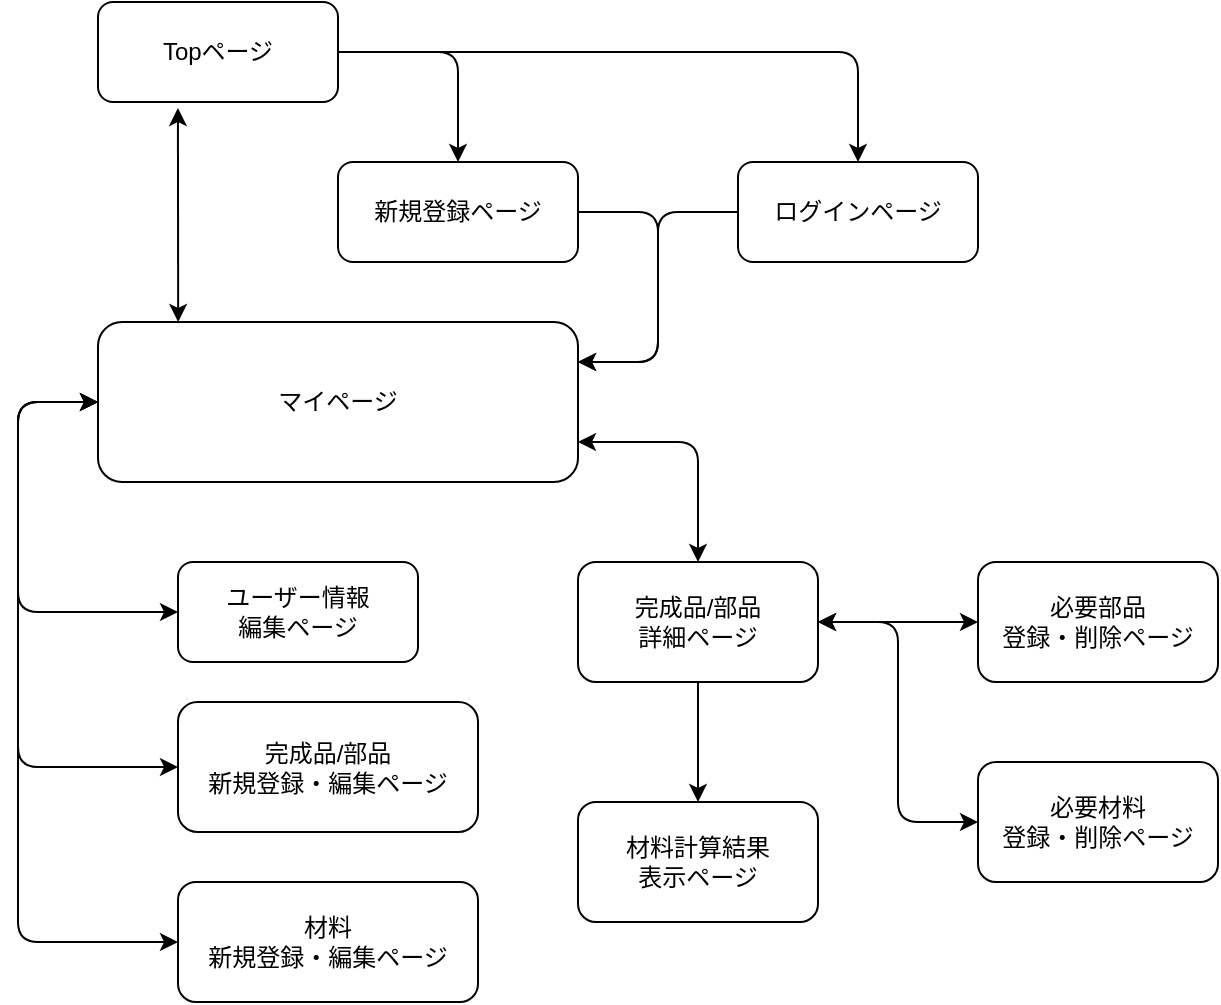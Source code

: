 <mxfile>
    <diagram id="jDzvBiFKZcBV6rKtBFfh" name="ページ1">
        <mxGraphModel dx="650" dy="647" grid="1" gridSize="10" guides="1" tooltips="1" connect="1" arrows="1" fold="1" page="1" pageScale="1" pageWidth="827" pageHeight="1169" math="0" shadow="0">
            <root>
                <mxCell id="0"/>
                <mxCell id="1" parent="0"/>
                <mxCell id="12" value="マイページ" style="rounded=1;whiteSpace=wrap;html=1;" parent="1" vertex="1">
                    <mxGeometry x="80" y="200" width="240" height="80" as="geometry"/>
                </mxCell>
                <mxCell id="13" value="新規登録ページ" style="rounded=1;whiteSpace=wrap;html=1;" parent="1" vertex="1">
                    <mxGeometry x="200" y="120" width="120" height="50" as="geometry"/>
                </mxCell>
                <mxCell id="14" value="ログインページ" style="rounded=1;whiteSpace=wrap;html=1;" parent="1" vertex="1">
                    <mxGeometry x="400" y="120" width="120" height="50" as="geometry"/>
                </mxCell>
                <mxCell id="15" value="Topページ" style="rounded=1;whiteSpace=wrap;html=1;" parent="1" vertex="1">
                    <mxGeometry x="80" y="40" width="120" height="50" as="geometry"/>
                </mxCell>
                <mxCell id="16" value="" style="endArrow=classic;startArrow=classic;html=1;exitX=0.167;exitY=0;exitDx=0;exitDy=0;exitPerimeter=0;entryX=0.333;entryY=1.06;entryDx=0;entryDy=0;entryPerimeter=0;" parent="1" source="12" target="15" edge="1">
                    <mxGeometry width="50" height="50" relative="1" as="geometry">
                        <mxPoint x="300" y="380" as="sourcePoint"/>
                        <mxPoint x="120" y="100" as="targetPoint"/>
                    </mxGeometry>
                </mxCell>
                <mxCell id="17" value="" style="endArrow=classic;html=1;exitX=1;exitY=0.5;exitDx=0;exitDy=0;entryX=0.5;entryY=0;entryDx=0;entryDy=0;edgeStyle=orthogonalEdgeStyle;" parent="1" source="15" target="13" edge="1">
                    <mxGeometry width="50" height="50" relative="1" as="geometry">
                        <mxPoint x="300" y="380" as="sourcePoint"/>
                        <mxPoint x="350" y="330" as="targetPoint"/>
                    </mxGeometry>
                </mxCell>
                <mxCell id="18" value="" style="endArrow=classic;html=1;exitX=1;exitY=0.5;exitDx=0;exitDy=0;entryX=0.5;entryY=0;entryDx=0;entryDy=0;edgeStyle=orthogonalEdgeStyle;" parent="1" source="15" target="14" edge="1">
                    <mxGeometry width="50" height="50" relative="1" as="geometry">
                        <mxPoint x="300" y="380" as="sourcePoint"/>
                        <mxPoint x="350" y="330" as="targetPoint"/>
                    </mxGeometry>
                </mxCell>
                <mxCell id="19" value="" style="endArrow=classic;html=1;exitX=1;exitY=0.5;exitDx=0;exitDy=0;entryX=1;entryY=0.25;entryDx=0;entryDy=0;edgeStyle=orthogonalEdgeStyle;" parent="1" source="13" target="12" edge="1">
                    <mxGeometry width="50" height="50" relative="1" as="geometry">
                        <mxPoint x="300" y="380" as="sourcePoint"/>
                        <mxPoint x="350" y="330" as="targetPoint"/>
                        <Array as="points">
                            <mxPoint x="360" y="145"/>
                            <mxPoint x="360" y="220"/>
                        </Array>
                    </mxGeometry>
                </mxCell>
                <mxCell id="20" value="" style="endArrow=classic;html=1;exitX=0;exitY=0.5;exitDx=0;exitDy=0;entryX=1;entryY=0.25;entryDx=0;entryDy=0;edgeStyle=orthogonalEdgeStyle;" parent="1" source="14" target="12" edge="1">
                    <mxGeometry width="50" height="50" relative="1" as="geometry">
                        <mxPoint x="300" y="380" as="sourcePoint"/>
                        <mxPoint x="350" y="330" as="targetPoint"/>
                    </mxGeometry>
                </mxCell>
                <mxCell id="21" value="ユーザー情報&lt;br&gt;編集ページ" style="rounded=1;whiteSpace=wrap;html=1;" parent="1" vertex="1">
                    <mxGeometry x="120" y="320" width="120" height="50" as="geometry"/>
                </mxCell>
                <mxCell id="22" value="" style="endArrow=classic;startArrow=classic;html=1;entryX=0;entryY=0.5;entryDx=0;entryDy=0;edgeStyle=orthogonalEdgeStyle;" parent="1" target="21" edge="1">
                    <mxGeometry width="50" height="50" relative="1" as="geometry">
                        <mxPoint x="80" y="240" as="sourcePoint"/>
                        <mxPoint x="350" y="320" as="targetPoint"/>
                        <Array as="points">
                            <mxPoint x="40" y="240"/>
                            <mxPoint x="40" y="345"/>
                        </Array>
                    </mxGeometry>
                </mxCell>
                <mxCell id="23" value="完成品/部品&lt;br&gt;新規登録・編集ページ" style="rounded=1;whiteSpace=wrap;html=1;" parent="1" vertex="1">
                    <mxGeometry x="120" y="390" width="150" height="65" as="geometry"/>
                </mxCell>
                <mxCell id="24" value="材料&lt;br&gt;新規登録・編集ページ" style="rounded=1;whiteSpace=wrap;html=1;" parent="1" vertex="1">
                    <mxGeometry x="120" y="480" width="150" height="60" as="geometry"/>
                </mxCell>
                <mxCell id="29" value="" style="endArrow=classic;startArrow=classic;html=1;entryX=0;entryY=0.5;entryDx=0;entryDy=0;edgeStyle=orthogonalEdgeStyle;exitX=0;exitY=0.5;exitDx=0;exitDy=0;" parent="1" source="12" target="24" edge="1">
                    <mxGeometry width="50" height="50" relative="1" as="geometry">
                        <mxPoint x="80" y="240" as="sourcePoint"/>
                        <mxPoint x="350" y="290" as="targetPoint"/>
                        <Array as="points">
                            <mxPoint x="40" y="240"/>
                            <mxPoint x="40" y="510"/>
                        </Array>
                    </mxGeometry>
                </mxCell>
                <mxCell id="33" value="完成品/部品&lt;br&gt;詳細ページ" style="rounded=1;whiteSpace=wrap;html=1;" parent="1" vertex="1">
                    <mxGeometry x="320" y="320" width="120" height="60" as="geometry"/>
                </mxCell>
                <mxCell id="34" value="" style="endArrow=classic;startArrow=classic;html=1;exitX=0;exitY=0.5;exitDx=0;exitDy=0;entryX=0;entryY=0.5;entryDx=0;entryDy=0;edgeStyle=orthogonalEdgeStyle;" parent="1" source="12" target="23" edge="1">
                    <mxGeometry width="50" height="50" relative="1" as="geometry">
                        <mxPoint x="330" y="390" as="sourcePoint"/>
                        <mxPoint x="380" y="340" as="targetPoint"/>
                        <Array as="points">
                            <mxPoint x="40" y="240"/>
                            <mxPoint x="40" y="423"/>
                        </Array>
                    </mxGeometry>
                </mxCell>
                <mxCell id="35" value="必要部品&lt;br&gt;登録・削除ページ" style="rounded=1;whiteSpace=wrap;html=1;" parent="1" vertex="1">
                    <mxGeometry x="520" y="320" width="120" height="60" as="geometry"/>
                </mxCell>
                <mxCell id="36" value="必要材料&lt;br&gt;登録・削除ページ" style="rounded=1;whiteSpace=wrap;html=1;" parent="1" vertex="1">
                    <mxGeometry x="520" y="420" width="120" height="60" as="geometry"/>
                </mxCell>
                <mxCell id="37" value="" style="endArrow=classic;startArrow=classic;html=1;exitX=1;exitY=0.75;exitDx=0;exitDy=0;entryX=0.5;entryY=0;entryDx=0;entryDy=0;edgeStyle=orthogonalEdgeStyle;" parent="1" source="12" target="33" edge="1">
                    <mxGeometry width="50" height="50" relative="1" as="geometry">
                        <mxPoint x="330" y="380" as="sourcePoint"/>
                        <mxPoint x="380" y="330" as="targetPoint"/>
                    </mxGeometry>
                </mxCell>
                <mxCell id="38" value="" style="endArrow=classic;startArrow=classic;html=1;entryX=0;entryY=0.5;entryDx=0;entryDy=0;exitX=1;exitY=0.5;exitDx=0;exitDy=0;" parent="1" source="33" target="35" edge="1">
                    <mxGeometry width="50" height="50" relative="1" as="geometry">
                        <mxPoint x="330" y="380" as="sourcePoint"/>
                        <mxPoint x="380" y="330" as="targetPoint"/>
                    </mxGeometry>
                </mxCell>
                <mxCell id="39" value="" style="endArrow=classic;startArrow=classic;html=1;entryX=0;entryY=0.5;entryDx=0;entryDy=0;exitX=1;exitY=0.5;exitDx=0;exitDy=0;edgeStyle=orthogonalEdgeStyle;" parent="1" source="33" target="36" edge="1">
                    <mxGeometry width="50" height="50" relative="1" as="geometry">
                        <mxPoint x="330" y="380" as="sourcePoint"/>
                        <mxPoint x="380" y="330" as="targetPoint"/>
                    </mxGeometry>
                </mxCell>
                <mxCell id="40" value="材料計算結果&lt;br&gt;表示ページ" style="rounded=1;whiteSpace=wrap;html=1;" vertex="1" parent="1">
                    <mxGeometry x="320" y="440" width="120" height="60" as="geometry"/>
                </mxCell>
                <mxCell id="41" value="" style="endArrow=classic;html=1;entryX=0.5;entryY=0;entryDx=0;entryDy=0;exitX=0.5;exitY=1;exitDx=0;exitDy=0;" edge="1" parent="1" source="33" target="40">
                    <mxGeometry width="50" height="50" relative="1" as="geometry">
                        <mxPoint x="300" y="360" as="sourcePoint"/>
                        <mxPoint x="350" y="310" as="targetPoint"/>
                    </mxGeometry>
                </mxCell>
            </root>
        </mxGraphModel>
    </diagram>
</mxfile>